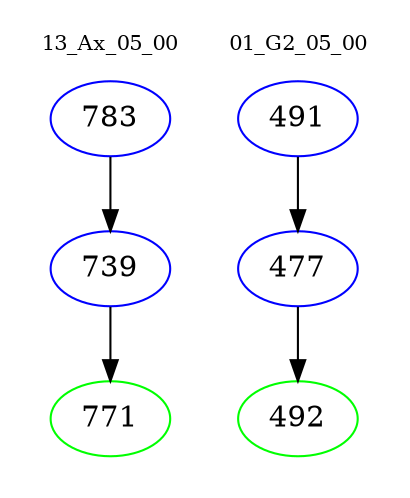 digraph{
subgraph cluster_0 {
color = white
label = "13_Ax_05_00";
fontsize=10;
T0_783 [label="783", color="blue"]
T0_783 -> T0_739 [color="black"]
T0_739 [label="739", color="blue"]
T0_739 -> T0_771 [color="black"]
T0_771 [label="771", color="green"]
}
subgraph cluster_1 {
color = white
label = "01_G2_05_00";
fontsize=10;
T1_491 [label="491", color="blue"]
T1_491 -> T1_477 [color="black"]
T1_477 [label="477", color="blue"]
T1_477 -> T1_492 [color="black"]
T1_492 [label="492", color="green"]
}
}
